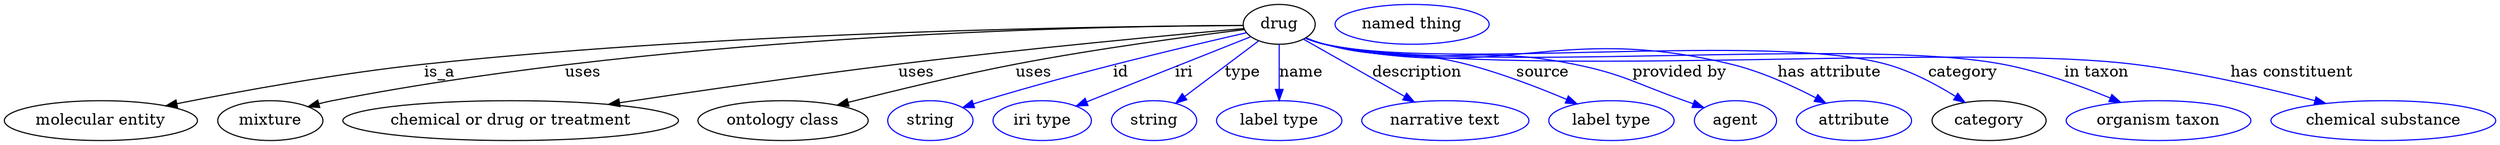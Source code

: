 digraph {
	graph [bb="0,0,2248.5,123"];
	node [label="\N"];
	drug	[height=0.5,
		label=drug,
		pos="1151.1,105",
		width=0.9027];
	"molecular entity"	[height=0.5,
		pos="87.092,18",
		width=2.4192];
	drug -> "molecular entity"	[label=is_a,
		lp="394.09,61.5",
		pos="e,145.99,31.298 1118.3,103.93 1011.6,103.41 664.89,99.326 380.09,69 302.84,60.774 215.13,44.933 155.97,33.277"];
	mixture	[height=0.5,
		pos="240.09,18",
		width=1.3179];
	drug -> mixture	[label=uses,
		lp="522.59,61.5",
		pos="e,274.48,30.463 1118.6,103.98 1004.6,103.35 612.96,96.63 297.09,36 292.93,35.201 288.63,34.22 284.36,33.138"];
	"chemical or drug or treatment"	[height=0.5,
		pos="457.09,18",
		width=4.2066];
	drug -> "chemical or drug or treatment"	[label=uses,
		lp="823.59,61.5",
		pos="e,545.43,32.629 1119.3,101.2 1058.5,95.747 921.8,83.023 807.09,69 722.02,58.6 625.62,44.67 555.57,34.154"];
	"ontology class"	[height=0.5,
		pos="703.09,18",
		width=2.1304];
	drug -> "ontology class"	[label=uses,
		lp="929.59,61.5",
		pos="e,752.05,31.944 1119.4,100.23 1073.6,94.6 986.51,83.11 913.09,69 861.64,59.112 803.76,45.113 761.82,34.442"];
	id	[color=blue,
		height=0.5,
		label=string,
		pos="836.09,18",
		width=1.0652];
	drug -> id	[color=blue,
		label=id,
		lp="1008.1,61.5",
		pos="e,865.14,29.766 1121.6,97.418 1072.1,86.167 969.45,61.927 884.09,36 881,35.062 877.82,34.046 874.63,32.993",
		style=solid];
	iri	[color=blue,
		height=0.5,
		label="iri type",
		pos="937.09,18",
		width=1.2277];
	drug -> iri	[color=blue,
		label=iri,
		lp="1065.1,61.5",
		pos="e,967.84,31.211 1125.3,93.747 1088.5,79.133 1020.6,52.179 977.24,34.945",
		style=solid];
	type	[color=blue,
		height=0.5,
		label=string,
		pos="1038.1,18",
		width=1.0652];
	drug -> type	[color=blue,
		label=type,
		lp="1118.1,61.5",
		pos="e,1057.6,33.696 1132.7,90.154 1114.5,76.51 1086.6,55.491 1065.8,39.83",
		style=solid];
	name	[color=blue,
		height=0.5,
		label="label type",
		pos="1151.1,18",
		width=1.5707];
	drug -> name	[color=blue,
		label=name,
		lp="1171.1,61.5",
		pos="e,1151.1,36.175 1151.1,86.799 1151.1,75.163 1151.1,59.548 1151.1,46.237",
		style=solid];
	description	[color=blue,
		height=0.5,
		label="narrative text",
		pos="1301.1,18",
		width=2.0943];
	drug -> description	[color=blue,
		label=description,
		lp="1275.6,61.5",
		pos="e,1273.1,34.852 1172.9,91.64 1196.8,78.096 1235.6,56.137 1264.2,39.903",
		style=solid];
	source	[color=blue,
		height=0.5,
		label="label type",
		pos="1451.1,18",
		width=1.5707];
	drug -> source	[color=blue,
		label=source,
		lp="1389.1,61.5",
		pos="e,1420,33.16 1175.5,92.716 1180.8,90.555 1186.6,88.501 1192.1,87 1247.5,71.877 1264.5,83.333 1320.1,69 1351.2,60.975 1385.1,47.916 \
1410.6,37.156",
		style=solid];
	"provided by"	[color=blue,
		height=0.5,
		label=agent,
		pos="1563.1,18",
		width=1.0291];
	drug -> "provided by"	[color=blue,
		label="provided by",
		lp="1512.6,61.5",
		pos="e,1534.4,29.767 1175,92.64 1180.5,90.427 1186.4,88.372 1192.1,87 1289.6,63.5 1318.8,88.86 1417.1,69 1463,59.735 1472.9,51.448 1517.1,\
36 1519.6,35.109 1522.3,34.177 1524.9,33.229",
		style=solid];
	"has attribute"	[color=blue,
		height=0.5,
		label=attribute,
		pos="1670.1,18",
		width=1.4443];
	drug -> "has attribute"	[color=blue,
		label="has attribute",
		lp="1648.1,61.5",
		pos="e,1644.6,33.804 1174.9,92.51 1180.4,90.304 1186.4,88.284 1192.1,87 1351.4,51.197 1400.3,107.2 1559.1,69 1585.9,62.54 1614.3,49.648 \
1635.6,38.574",
		style=solid];
	category	[height=0.5,
		pos="1791.1,18",
		width=1.4263];
	drug -> category	[color=blue,
		label=category,
		lp="1768.6,61.5",
		pos="e,1769.6,34.403 1174.9,92.452 1180.4,90.249 1186.4,88.245 1192.1,87 1302.3,63.028 1590.3,98.707 1699.1,69 1721.2,62.963 1743.8,50.752 \
1761.1,39.909",
		style=solid];
	"in taxon"	[color=blue,
		height=0.5,
		label="organism taxon",
		pos="1944.1,18",
		width=2.3109];
	drug -> "in taxon"	[color=blue,
		label="in taxon",
		lp="1889.1,61.5",
		pos="e,1910.1,34.533 1174.9,92.426 1180.4,90.225 1186.4,88.228 1192.1,87 1325.1,58.473 1670.4,94.19 1804.1,69 1837.6,62.695 1873.7,49.608 \
1900.9,38.403",
		style=solid];
	"has constituent"	[color=blue,
		height=0.5,
		label="chemical substance",
		pos="2147.1,18",
		width=2.8164];
	drug -> "has constituent"	[color=blue,
		label="has constituent",
		lp="2065.6,61.5",
		pos="e,2095.3,33.515 1174.9,92.406 1180.4,90.206 1186.4,88.214 1192.1,87 1350.8,53.355 1761,88.693 1922.1,69 1978,62.16 2040.5,47.711 \
2085.4,36.097",
		style=solid];
	"named thing_category"	[color=blue,
		height=0.5,
		label="named thing",
		pos="1271.1,105",
		width=1.9318];
}
